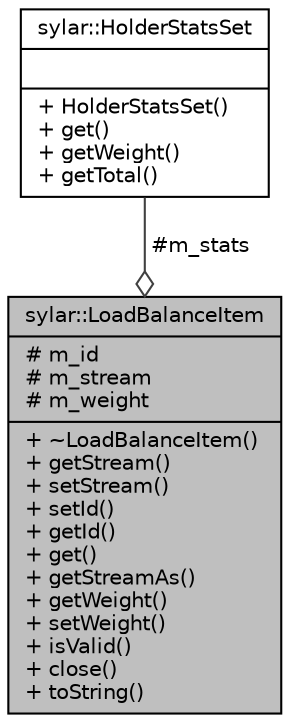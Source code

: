 digraph "sylar::LoadBalanceItem"
{
 // LATEX_PDF_SIZE
  edge [fontname="Helvetica",fontsize="10",labelfontname="Helvetica",labelfontsize="10"];
  node [fontname="Helvetica",fontsize="10",shape=record];
  Node1 [label="{sylar::LoadBalanceItem\n|# m_id\l# m_stream\l# m_weight\l|+ ~LoadBalanceItem()\l+ getStream()\l+ setStream()\l+ setId()\l+ getId()\l+ get()\l+ getStreamAs()\l+ getWeight()\l+ setWeight()\l+ isValid()\l+ close()\l+ toString()\l}",height=0.2,width=0.4,color="black", fillcolor="grey75", style="filled", fontcolor="black",tooltip=" "];
  Node2 -> Node1 [color="grey25",fontsize="10",style="solid",label=" #m_stats" ,arrowhead="odiamond",fontname="Helvetica"];
  Node2 [label="{sylar::HolderStatsSet\n||+ HolderStatsSet()\l+ get()\l+ getWeight()\l+ getTotal()\l}",height=0.2,width=0.4,color="black", fillcolor="white", style="filled",URL="$classsylar_1_1HolderStatsSet.html",tooltip=" "];
}
